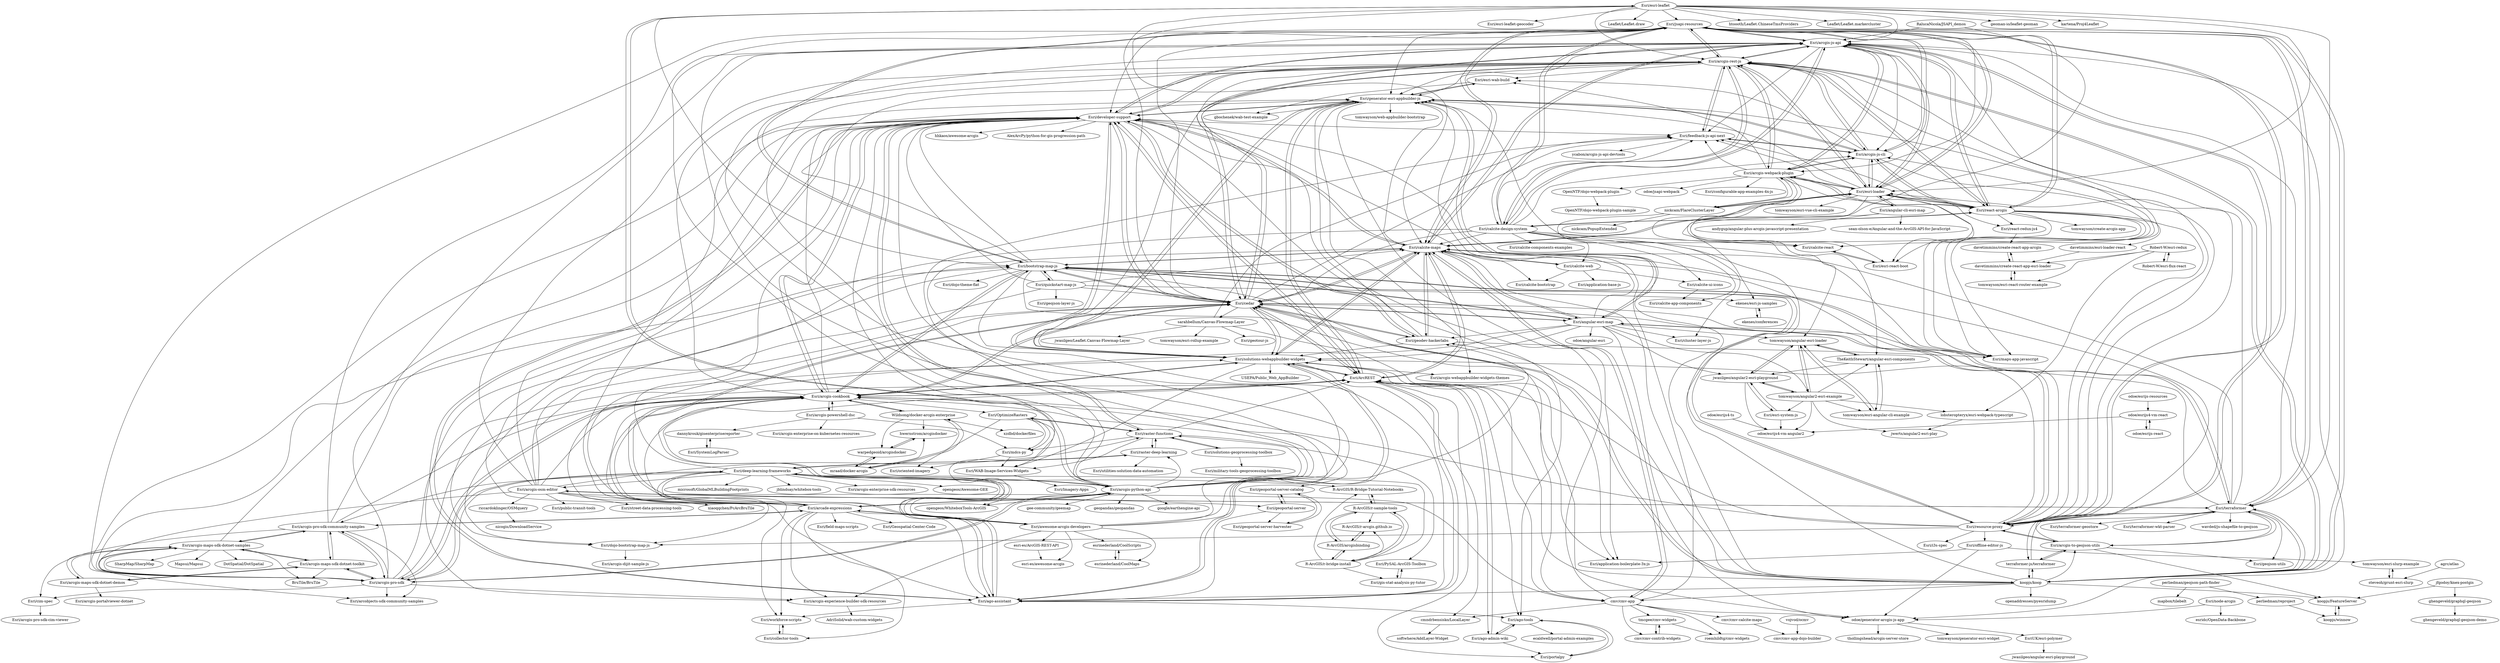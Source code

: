 digraph G {
"Esri/esri-leaflet" -> "Esri/jsapi-resources"
"Esri/esri-leaflet" -> "Esri/arcgis-js-api"
"Esri/esri-leaflet" -> "Esri/bootstrap-map-js"
"Esri/esri-leaflet" -> "Esri/arcgis-rest-js"
"Esri/esri-leaflet" -> "Esri/arcgis-python-api"
"Esri/esri-leaflet" -> "Esri/esri-leaflet-geocoder" ["e"=1]
"Esri/esri-leaflet" -> "Esri/terraformer"
"Esri/esri-leaflet" -> "Leaflet/Leaflet.draw" ["e"=1]
"Esri/esri-leaflet" -> "Esri/cedar"
"Esri/esri-leaflet" -> "htoooth/Leaflet.ChineseTmsProviders" ["e"=1]
"Esri/esri-leaflet" -> "Leaflet/Leaflet.markercluster" ["e"=1]
"Esri/esri-leaflet" -> "Esri/calcite-maps"
"Esri/esri-leaflet" -> "Esri/esri-loader"
"Esri/esri-leaflet" -> "geoman-io/leaflet-geoman" ["e"=1]
"Esri/esri-leaflet" -> "kartena/Proj4Leaflet" ["e"=1]
"Esri/offline-editor-js" -> "odoe/generator-arcgis-js-app"
"Esri/offline-editor-js" -> "Esri/application-boilerplate-3x-js"
"Esri/offline-editor-js" -> "tomwayson/esri-slurp-example"
"koopjs/koop" -> "Esri/cedar"
"koopjs/koop" -> "Esri/arcgis-rest-js"
"koopjs/koop" -> "koopjs/FeatureServer"
"koopjs/koop" -> "Esri/calcite-maps"
"koopjs/koop" -> "Esri/developer-support"
"koopjs/koop" -> "terraformer-js/terraformer"
"koopjs/koop" -> "Esri/terraformer"
"koopjs/koop" -> "Esri/jsapi-resources"
"koopjs/koop" -> "Esri/ArcREST"
"koopjs/koop" -> "cmv/cmv-app"
"koopjs/koop" -> "Esri/arcgis-to-geojson-utils"
"koopjs/koop" -> "Esri/ago-assistant"
"koopjs/koop" -> "Esri/geodev-hackerlabs"
"koopjs/koop" -> "openaddresses/pyesridump" ["e"=1]
"koopjs/koop" -> "Esri/generator-esri-appbuilder-js"
"Esri/arcgis-maps-sdk-dotnet-samples" -> "Esri/arcgis-maps-sdk-dotnet-toolkit"
"Esri/arcgis-maps-sdk-dotnet-samples" -> "Esri/arcgis-maps-sdk-dotnet-demos"
"Esri/arcgis-maps-sdk-dotnet-samples" -> "Esri/arcgis-pro-sdk-community-samples"
"Esri/arcgis-maps-sdk-dotnet-samples" -> "Esri/arcgis-pro-sdk"
"Esri/arcgis-maps-sdk-dotnet-samples" -> "Esri/arcobjects-sdk-community-samples"
"Esri/arcgis-maps-sdk-dotnet-samples" -> "SharpMap/SharpMap" ["e"=1]
"Esri/arcgis-maps-sdk-dotnet-samples" -> "BruTile/BruTile" ["e"=1]
"Esri/arcgis-maps-sdk-dotnet-samples" -> "Esri/developer-support"
"Esri/arcgis-maps-sdk-dotnet-samples" -> "Mapsui/Mapsui" ["e"=1]
"Esri/arcgis-maps-sdk-dotnet-samples" -> "DotSpatial/DotSpatial" ["e"=1]
"Esri/raster-deep-learning" -> "Esri/raster-functions"
"Esri/raster-deep-learning" -> "Esri/deep-learning-frameworks"
"Esri/raster-deep-learning" -> "Esri/utilities-solution-data-automation"
"Esri/ArcREST" -> "Esri/cedar"
"Esri/ArcREST" -> "Esri/ago-assistant"
"Esri/ArcREST" -> "Esri/developer-support"
"Esri/ArcREST" -> "Esri/ago-tools"
"Esri/ArcREST" -> "Esri/solutions-webappbuilder-widgets"
"Esri/ArcREST" -> "Esri/generator-esri-appbuilder-js"
"Esri/ArcREST" -> "Esri/ago-admin-wiki"
"Esri/ArcREST" -> "Esri/portalpy"
"Esri/ArcREST" -> "Esri/calcite-maps"
"Esri/ArcREST" -> "Esri/arcgis-cookbook"
"Esri/developer-support" -> "Esri/geodev-hackerlabs"
"Esri/developer-support" -> "Esri/arcgis-cookbook"
"Esri/developer-support" -> "Esri/ArcREST"
"Esri/developer-support" -> "Esri/solutions-webappbuilder-widgets"
"Esri/developer-support" -> "Esri/cedar"
"Esri/developer-support" -> "Esri/generator-esri-appbuilder-js"
"Esri/developer-support" -> "Esri/arcgis-rest-js"
"Esri/developer-support" -> "Esri/ago-assistant"
"Esri/developer-support" -> "Esri/calcite-maps"
"Esri/developer-support" -> "Esri/arcgis-js-api"
"Esri/developer-support" -> "hhkaos/awesome-arcgis"
"Esri/developer-support" -> "Esri/feedback-js-api-next"
"Esri/developer-support" -> "Esri/ago-tools"
"Esri/developer-support" -> "AlexArcPy/python-for-gis-progression-path" ["e"=1]
"Esri/developer-support" -> "Esri/raster-functions"
"Esri/jsapi-resources" -> "Esri/arcgis-js-api"
"Esri/jsapi-resources" -> "Esri/esri-loader"
"Esri/jsapi-resources" -> "Esri/arcgis-rest-js"
"Esri/jsapi-resources" -> "Esri/resource-proxy"
"Esri/jsapi-resources" -> "Esri/arcgis-js-cli"
"Esri/jsapi-resources" -> "Esri/calcite-maps"
"Esri/jsapi-resources" -> "Esri/react-arcgis"
"Esri/jsapi-resources" -> "Esri/developer-support"
"Esri/jsapi-resources" -> "Esri/cedar"
"Esri/jsapi-resources" -> "Esri/generator-esri-appbuilder-js"
"Esri/jsapi-resources" -> "Esri/arcgis-webpack-plugin"
"Esri/jsapi-resources" -> "Esri/calcite-design-system"
"Esri/jsapi-resources" -> "Esri/bootstrap-map-js"
"Esri/jsapi-resources" -> "koopjs/koop"
"Esri/jsapi-resources" -> "Esri/terraformer"
"Esri/resource-proxy" -> "Esri/jsapi-resources"
"Esri/resource-proxy" -> "Esri/generator-esri-appbuilder-js"
"Esri/resource-proxy" -> "Esri/bootstrap-map-js"
"Esri/resource-proxy" -> "Esri/solutions-webappbuilder-widgets"
"Esri/resource-proxy" -> "Esri/arcgis-js-cli"
"Esri/resource-proxy" -> "Esri/arcgis-js-api"
"Esri/resource-proxy" -> "Esri/angular-esri-map"
"Esri/resource-proxy" -> "Esri/arcgis-to-geojson-utils"
"Esri/resource-proxy" -> "Esri/calcite-maps"
"Esri/resource-proxy" -> "Esri/ArcREST"
"Esri/resource-proxy" -> "Esri/esri-loader"
"Esri/resource-proxy" -> "Esri/arcgis-cookbook"
"Esri/resource-proxy" -> "Esri/dojo-bootstrap-map-js"
"Esri/resource-proxy" -> "Esri/i3s-spec" ["e"=1]
"Esri/resource-proxy" -> "Esri/offline-editor-js"
"Esri/ago-admin-wiki" -> "Esri/ago-tools"
"Esri/ago-admin-wiki" -> "Esri/ArcREST"
"Esri/ago-admin-wiki" -> "Esri/portalpy"
"Esri/portalpy" -> "Esri/ago-tools"
"Esri/arcade-expressions" -> "Esri/arcgis-cookbook"
"Esri/arcade-expressions" -> "Esri/field-maps-scripts"
"Esri/arcade-expressions" -> "Esri/collector-tools"
"Esri/arcade-expressions" -> "Esri/arcgis-python-api"
"Esri/arcade-expressions" -> "Esri/cedar"
"Esri/arcade-expressions" -> "Esri/awesome-arcgis-developers"
"Esri/arcade-expressions" -> "Esri/arcgis-experience-builder-sdk-resources"
"Esri/arcade-expressions" -> "Esri/deep-learning-frameworks"
"Esri/arcade-expressions" -> "Esri/developer-support"
"Esri/arcade-expressions" -> "Esri/ago-assistant"
"Esri/arcade-expressions" -> "Esri/workforce-scripts"
"Esri/arcade-expressions" -> "Esri/arcgis-pro-sdk-community-samples"
"Esri/arcade-expressions" -> "Esri/generator-esri-appbuilder-js"
"Esri/arcade-expressions" -> "Esri/ArcREST"
"Esri/arcade-expressions" -> "Esri/Geospatial-Center-Code"
"Esri/solutions-geoprocessing-toolbox" -> "Esri/raster-functions"
"Esri/solutions-geoprocessing-toolbox" -> "Esri/military-tools-geoprocessing-toolbox" ["e"=1]
"Esri/arcgis-maps-sdk-dotnet-toolkit" -> "Esri/arcgis-maps-sdk-dotnet-samples"
"Esri/arcgis-maps-sdk-dotnet-toolkit" -> "Esri/arcgis-maps-sdk-dotnet-demos"
"Esri/arcgis-maps-sdk-dotnet-toolkit" -> "BruTile/BruTile" ["e"=1]
"Esri/arcgis-maps-sdk-dotnet-toolkit" -> "Esri/arcgis-pro-sdk-community-samples"
"Esri/arcgis-maps-sdk-dotnet-toolkit" -> "Esri/arcgis-pro-sdk"
"Esri/bootstrap-map-js" -> "Esri/calcite-maps"
"Esri/bootstrap-map-js" -> "Esri/quickstart-map-js"
"Esri/bootstrap-map-js" -> "Esri/dojo-bootstrap-map-js"
"Esri/bootstrap-map-js" -> "Esri/cedar"
"Esri/bootstrap-map-js" -> "Esri/terraformer"
"Esri/bootstrap-map-js" -> "Esri/resource-proxy"
"Esri/bootstrap-map-js" -> "Esri/arcgis-cookbook"
"Esri/bootstrap-map-js" -> "Esri/angular-esri-map"
"Esri/bootstrap-map-js" -> "Esri/jsapi-resources"
"Esri/bootstrap-map-js" -> "Esri/developer-support"
"Esri/bootstrap-map-js" -> "Esri/solutions-webappbuilder-widgets"
"Esri/bootstrap-map-js" -> "Esri/dojo-theme-flat" ["e"=1]
"Esri/bootstrap-map-js" -> "Esri/arcgis-rest-js"
"Esri/bootstrap-map-js" -> "cmv/cmv-app"
"Esri/bootstrap-map-js" -> "Esri/application-boilerplate-3x-js"
"Esri/arcgis-webpack-plugin" -> "Esri/esri-loader"
"Esri/arcgis-webpack-plugin" -> "odoe/jsapi-webpack"
"Esri/arcgis-webpack-plugin" -> "Esri/react-arcgis"
"Esri/arcgis-webpack-plugin" -> "Esri/arcgis-js-cli"
"Esri/arcgis-webpack-plugin" -> "Esri/feedback-js-api-next"
"Esri/arcgis-webpack-plugin" -> "OpenNTF/dojo-webpack-plugin"
"Esri/arcgis-webpack-plugin" -> "Esri/maps-app-javascript"
"Esri/arcgis-webpack-plugin" -> "nickcam/FlareClusterLayer"
"Esri/arcgis-webpack-plugin" -> "Esri/esri-wab-build"
"Esri/arcgis-webpack-plugin" -> "Esri/arcgis-rest-js"
"Esri/arcgis-webpack-plugin" -> "Esri/configurable-app-examples-4x-js"
"Esri/arcgis-webpack-plugin" -> "Esri/arcgis-js-api"
"Esri/arcgis-webpack-plugin" -> "Esri/esri-react-boot"
"Esri/arcgis-webpack-plugin" -> "Esri/calcite-react"
"Esri/arcgis-js-cli" -> "Esri/generator-esri-appbuilder-js"
"Esri/arcgis-js-cli" -> "Esri/feedback-js-api-next"
"Esri/arcgis-js-cli" -> "Esri/maps-app-javascript"
"Esri/arcgis-js-cli" -> "Esri/arcgis-rest-js"
"Esri/arcgis-js-cli" -> "Esri/esri-wab-build"
"Esri/arcgis-js-cli" -> "Esri/esri-loader"
"Esri/arcgis-js-cli" -> "Esri/arcgis-webpack-plugin"
"Esri/arcgis-js-cli" -> "Esri/react-arcgis"
"Esri/arcgis-js-cli" -> "Esri/jsapi-resources"
"Esri/calcite-design-system" -> "Esri/calcite-ui-icons"
"Esri/calcite-design-system" -> "Esri/feedback-js-api-next"
"Esri/calcite-design-system" -> "Esri/arcgis-rest-js"
"Esri/calcite-design-system" -> "Esri/calcite-components-examples"
"Esri/calcite-design-system" -> "Esri/calcite-app-components"
"Esri/calcite-design-system" -> "Esri/arcgis-js-cli"
"Esri/calcite-design-system" -> "Esri/arcgis-js-api"
"Esri/calcite-design-system" -> "Esri/calcite-react"
"Esri/calcite-design-system" -> "Esri/jsapi-resources"
"Esri/calcite-design-system" -> "Esri/calcite-web"
"Esri/calcite-design-system" -> "Esri/calcite-maps"
"Esri/calcite-design-system" -> "Esri/react-arcgis"
"Esri/calcite-design-system" -> "Esri/arcgis-experience-builder-sdk-resources"
"Esri/calcite-design-system" -> "Esri/maps-app-javascript"
"Esri/calcite-design-system" -> "Esri/cedar"
"terraformer-js/terraformer" -> "Esri/arcgis-to-geojson-utils"
"terraformer-js/terraformer" -> "Esri/terraformer"
"terraformer-js/terraformer" -> "koopjs/koop"
"R-ArcGIS/R-Bridge-Tutorial-Notebooks" -> "R-ArcGIS/r-sample-tools"
"Esri/cim-spec" -> "Esri/arcgis-pro-sdk-cim-viewer"
"Esri/angular-cli-esri-map" -> "sean-olson-e/Angular-and-the-ArcGIS-API-for-JavaScript"
"Esri/angular-cli-esri-map" -> "TheKeithStewart/angular-esri-components"
"Esri/angular-cli-esri-map" -> "andygup/angular-plus-arcgis-javascript-presentation"
"Esri/angular-cli-esri-map" -> "Esri/esri-loader"
"Esri/arcgis-powershell-dsc" -> "Esri/arcgis-cookbook"
"Esri/arcgis-powershell-dsc" -> "dannykrouk/gisenterprisereporter"
"Esri/arcgis-powershell-dsc" -> "Esri/mdcs-py"
"Esri/arcgis-powershell-dsc" -> "Esri/arcgis-enterprise-on-kubernetes-resources"
"Esri/PySAL-ArcGIS-Toolbox" -> "Esri/gis-stat-analysis-py-tutor"
"perliedman/reproject" -> "koopjs/winnow"
"RalucaNicola/JSAPI_demos" -> "ekenes/esri-js-samples"
"RalucaNicola/JSAPI_demos" -> "Esri/arcgis-js-api"
"riccardoklinger/OSMquery" -> "nicogis/DownloadService"
"Esri/calcite-ui-icons" -> "Esri/calcite-app-components"
"Esri/esri-react-boot" -> "Esri/calcite-react"
"Esri/calcite-react" -> "Esri/esri-react-boot"
"Esri/react-redux-js4" -> "davetimmins/create-react-app-arcgis"
"steveoh/grunt-esri-slurp" -> "tomwayson/esri-slurp-example"
"esrinederland/CoolMaps" -> "esrinederland/CoolScripts"
"Esri/raster-functions" -> "Esri/raster-deep-learning"
"Esri/raster-functions" -> "Esri/mdcs-py"
"Esri/raster-functions" -> "Esri/solutions-geoprocessing-toolbox"
"Esri/raster-functions" -> "Esri/OptimizeRasters"
"Esri/raster-functions" -> "Esri/PySAL-ArcGIS-Toolbox"
"Esri/raster-functions" -> "Esri/developer-support"
"Esri/raster-functions" -> "Esri/WAB-Image-Services-Widgets"
"Esri/raster-functions" -> "Esri/ArcREST"
"Esri/deep-learning-frameworks" -> "Esri/raster-deep-learning"
"Esri/deep-learning-frameworks" -> "Esri/arcgis-pro-sdk"
"Esri/deep-learning-frameworks" -> "Esri/arcgis-python-api"
"Esri/deep-learning-frameworks" -> "opengeos/WhiteboxTools-ArcGIS" ["e"=1]
"Esri/deep-learning-frameworks" -> "Esri/arcade-expressions"
"Esri/deep-learning-frameworks" -> "Esri/arcgis-pro-sdk-community-samples"
"Esri/deep-learning-frameworks" -> "microsoft/GlobalMLBuildingFootprints" ["e"=1]
"Esri/deep-learning-frameworks" -> "R-ArcGIS/r-bridge-install"
"Esri/deep-learning-frameworks" -> "Esri/awesome-arcgis-developers"
"Esri/deep-learning-frameworks" -> "jblindsay/whitebox-tools" ["e"=1]
"Esri/deep-learning-frameworks" -> "Esri/developer-support"
"Esri/deep-learning-frameworks" -> "Esri/arcgis-enterprise-sdk-resources"
"Esri/deep-learning-frameworks" -> "R-ArcGIS/R-Bridge-Tutorial-Notebooks"
"Esri/deep-learning-frameworks" -> "Esri/arcgis-osm-editor"
"Esri/deep-learning-frameworks" -> "opengeos/Awesome-GEE" ["e"=1]
"Esri/generator-esri-appbuilder-js" -> "Esri/esri-wab-build"
"Esri/generator-esri-appbuilder-js" -> "Esri/solutions-webappbuilder-widgets"
"Esri/generator-esri-appbuilder-js" -> "Esri/arcgis-js-cli"
"Esri/generator-esri-appbuilder-js" -> "Esri/arcgis-webappbuilder-widgets-themes"
"Esri/generator-esri-appbuilder-js" -> "Esri/application-boilerplate-3x-js"
"Esri/generator-esri-appbuilder-js" -> "gbochenek/wab-test-example"
"Esri/generator-esri-appbuilder-js" -> "Esri/ArcREST"
"Esri/generator-esri-appbuilder-js" -> "Esri/developer-support"
"Esri/generator-esri-appbuilder-js" -> "Esri/angular-esri-map"
"Esri/generator-esri-appbuilder-js" -> "tomwayson/web-appbuilder-bootstrap"
"Esri/arcgis-experience-builder-sdk-resources" -> "AdriSolid/wab-custom-widgets"
"Esri/solutions-webappbuilder-widgets" -> "Esri/generator-esri-appbuilder-js"
"Esri/solutions-webappbuilder-widgets" -> "Esri/arcgis-webappbuilder-widgets-themes"
"Esri/solutions-webappbuilder-widgets" -> "Esri/ago-assistant"
"Esri/solutions-webappbuilder-widgets" -> "Esri/ArcREST"
"Esri/solutions-webappbuilder-widgets" -> "Esri/developer-support"
"Esri/solutions-webappbuilder-widgets" -> "Esri/WAB-Image-Services-Widgets"
"Esri/solutions-webappbuilder-widgets" -> "Esri/calcite-maps"
"Esri/solutions-webappbuilder-widgets" -> "Esri/cedar"
"Esri/solutions-webappbuilder-widgets" -> "USEPA/Public_Web_AppBuilder"
"Esri/solutions-webappbuilder-widgets" -> "cmndrbensisko/LocalLayer"
"Esri/solutions-webappbuilder-widgets" -> "Esri/application-boilerplate-3x-js"
"Esri/solutions-webappbuilder-widgets" -> "Esri/arcgis-cookbook"
"cmndrbensisko/LocalLayer" -> "softwhere/AddLayer-Widget"
"Esri/angular-esri-map" -> "Esri/generator-esri-appbuilder-js"
"Esri/angular-esri-map" -> "Esri/dojo-bootstrap-map-js"
"Esri/angular-esri-map" -> "Esri/cluster-layer-js"
"Esri/angular-esri-map" -> "Esri/cedar"
"Esri/angular-esri-map" -> "Esri/solutions-webappbuilder-widgets"
"Esri/angular-esri-map" -> "Esri/calcite-maps"
"Esri/angular-esri-map" -> "odoe/angular-esri"
"Esri/angular-esri-map" -> "Esri/resource-proxy"
"Esri/angular-esri-map" -> "jwasilgeo/angular2-esri-playground"
"Esri/angular-esri-map" -> "Esri/bootstrap-map-js"
"Esri/angular-esri-map" -> "Esri/geodev-hackerlabs"
"Esri/angular-esri-map" -> "odoe/generator-arcgis-js-app"
"Esri/angular-esri-map" -> "Esri/developer-support"
"Esri/angular-esri-map" -> "tomwayson/angular2-esri-example"
"Esri/angular-esri-map" -> "tomwayson/angular-esri-loader"
"jfgodoy/knex-postgis" -> "koopjs/FeatureServer"
"jfgodoy/knex-postgis" -> "ghengeveld/graphql-geojson"
"Esri/calcite-web" -> "Esri/calcite-bootstrap"
"Esri/calcite-web" -> "Esri/calcite-maps"
"Esri/calcite-web" -> "Esri/application-base-js"
"Esri/calcite-web" -> "Esri/calcite-ui-icons"
"Esri/cedar" -> "Esri/calcite-maps"
"Esri/cedar" -> "Esri/ArcREST"
"Esri/cedar" -> "Esri/maps-app-javascript"
"Esri/cedar" -> "Esri/solutions-webappbuilder-widgets"
"Esri/cedar" -> "Esri/ago-assistant"
"Esri/cedar" -> "Esri/arcgis-rest-js"
"Esri/cedar" -> "Esri/geodev-hackerlabs"
"Esri/cedar" -> "Esri/developer-support"
"Esri/cedar" -> "Esri/arcgis-js-api"
"Esri/cedar" -> "Esri/feedback-js-api-next"
"Esri/cedar" -> "Esri/arcgis-cookbook"
"Esri/cedar" -> "koopjs/koop"
"Esri/cedar" -> "Esri/angular-esri-map"
"Esri/cedar" -> "sarahbellum/Canvas-Flowmap-Layer"
"Esri/cedar" -> "Esri/bootstrap-map-js"
"cmv/cmv-contrib-widgets" -> "tmcgee/cmv-widgets"
"Esri/feedback-js-api-next" -> "ycabon/arcgis-js-api-devtools"
"Esri/feedback-js-api-next" -> "Esri/arcgis-js-cli"
"Esri/feedback-js-api-next" -> "Esri/arcgis-rest-js"
"Esri/arcgis-maps-sdk-dotnet-demos" -> "Esri/arcgis-maps-sdk-dotnet-toolkit"
"Esri/arcgis-maps-sdk-dotnet-demos" -> "Esri/arcgis-maps-sdk-dotnet-samples"
"Esri/arcgis-maps-sdk-dotnet-demos" -> "Esri/arcgis-portalviewer-dotnet"
"tomwayson/esri-slurp-example" -> "steveoh/grunt-esri-slurp"
"Esri/arcgis-pro-sdk" -> "Esri/arcgis-pro-sdk-community-samples"
"Esri/arcgis-pro-sdk" -> "Esri/developer-support"
"Esri/arcgis-pro-sdk" -> "Esri/arcgis-maps-sdk-dotnet-samples"
"Esri/arcgis-pro-sdk" -> "Esri/arcgis-cookbook"
"Esri/arcgis-pro-sdk" -> "Esri/arcobjects-sdk-community-samples"
"Esri/arcgis-pro-sdk" -> "Esri/cim-spec"
"Esri/arcgis-pro-sdk" -> "Esri/deep-learning-frameworks"
"Esri/arcgis-pro-sdk" -> "Esri/arcgis-maps-sdk-dotnet-toolkit"
"Esri/arcgis-pro-sdk" -> "Esri/arcgis-js-api"
"Esri/arcgis-pro-sdk" -> "Esri/solutions-webappbuilder-widgets"
"Esri/arcgis-pro-sdk" -> "Esri/arcgis-python-api"
"Esri/arcgis-pro-sdk" -> "Esri/arcgis-experience-builder-sdk-resources"
"Esri/arcgis-pro-sdk" -> "Esri/jsapi-resources"
"Esri/arcgis-pro-sdk" -> "Esri/bootstrap-map-js"
"Esri/arcgis-pro-sdk" -> "Esri/ArcREST"
"Esri/OptimizeRasters" -> "Esri/mdcs-py"
"Esri/OptimizeRasters" -> "Esri/WAB-Image-Services-Widgets"
"Esri/OptimizeRasters" -> "Esri/raster-functions"
"Esri/OptimizeRasters" -> "Esri/oriented-imagery"
"Esri/arcgis-pro-sdk-community-samples" -> "Esri/arcgis-pro-sdk"
"Esri/arcgis-pro-sdk-community-samples" -> "Esri/arcgis-maps-sdk-dotnet-samples"
"Esri/arcgis-pro-sdk-community-samples" -> "Esri/developer-support"
"Esri/arcgis-pro-sdk-community-samples" -> "Esri/cim-spec"
"Esri/arcgis-pro-sdk-community-samples" -> "Esri/arcobjects-sdk-community-samples"
"Esri/arcgis-pro-sdk-community-samples" -> "Esri/arcgis-maps-sdk-dotnet-toolkit"
"Esri/arcgis-pro-sdk-community-samples" -> "Esri/arcgis-cookbook"
"Esri/arcgis-pro-sdk-community-samples" -> "Esri/arcgis-js-api"
"Esri/arcgis-pro-sdk-community-samples" -> "Esri/arcade-expressions"
"esrinederland/CoolScripts" -> "esrinederland/CoolMaps"
"R-ArcGIS/r-sample-tools" -> "R-ArcGIS/r-bridge-install"
"R-ArcGIS/r-sample-tools" -> "R-ArcGIS/arcgisbinding"
"R-ArcGIS/r-sample-tools" -> "R-ArcGIS/r-arcgis.github.io"
"R-ArcGIS/r-sample-tools" -> "R-ArcGIS/R-Bridge-Tutorial-Notebooks"
"R-ArcGIS/arcgisbinding" -> "R-ArcGIS/r-bridge-install"
"R-ArcGIS/arcgisbinding" -> "R-ArcGIS/r-sample-tools"
"R-ArcGIS/arcgisbinding" -> "R-ArcGIS/r-arcgis.github.io"
"R-ArcGIS/r-bridge-install" -> "R-ArcGIS/r-sample-tools"
"R-ArcGIS/r-bridge-install" -> "R-ArcGIS/arcgisbinding"
"R-ArcGIS/r-bridge-install" -> "R-ArcGIS/r-arcgis.github.io"
"R-ArcGIS/r-bridge-install" -> "R-ArcGIS/R-Bridge-Tutorial-Notebooks"
"R-ArcGIS/r-bridge-install" -> "Esri/gis-stat-analysis-py-tutor"
"tmcgee/cmv-widgets" -> "cmv/cmv-contrib-widgets"
"tmcgee/cmv-widgets" -> "roemhildtg/cmv-widgets"
"Robert-W/esri-flux-react" -> "Robert-W/esri-redux"
"Esri/awesome-arcgis-developers" -> "esri-es/awesome-arcgis"
"Esri/awesome-arcgis-developers" -> "Esri/geodev-hackerlabs"
"Esri/awesome-arcgis-developers" -> "Esri/developer-support"
"Esri/awesome-arcgis-developers" -> "Esri/arcade-expressions"
"Esri/awesome-arcgis-developers" -> "esri-es/ArcGIS-REST-API"
"Esri/awesome-arcgis-developers" -> "esrinederland/CoolScripts"
"Esri/awesome-arcgis-developers" -> "Esri/arcgis-js-api"
"Esri/awesome-arcgis-developers" -> "Esri/feedback-js-api-next"
"Esri/awesome-arcgis-developers" -> "Esri/arcgis-experience-builder-sdk-resources"
"Esri/awesome-arcgis-developers" -> "esrinederland/CoolMaps"
"Esri/arcgis-cookbook" -> "Esri/developer-support"
"Esri/arcgis-cookbook" -> "Esri/arcgis-powershell-dsc"
"Esri/arcgis-cookbook" -> "Esri/ago-assistant"
"Esri/arcgis-cookbook" -> "Esri/cedar"
"Esri/arcgis-cookbook" -> "Wildsong/docker-arcgis-enterprise"
"Esri/arcgis-cookbook" -> "Esri/solutions-webappbuilder-widgets"
"Esri/arcgis-cookbook" -> "Esri/workforce-scripts"
"Esri/arcgis-cookbook" -> "Esri/ArcREST"
"Esri/arcgis-cookbook" -> "Esri/arcgis-rest-js"
"Esri/arcgis-cookbook" -> "Esri/arcade-expressions"
"Esri/arcgis-cookbook" -> "Esri/OptimizeRasters"
"Esri/arcgis-cookbook" -> "Esri/bootstrap-map-js"
"Esri/arcgis-cookbook" -> "Esri/geoportal-server-catalog"
"Esri/arcgis-cookbook" -> "Esri/generator-esri-appbuilder-js"
"Esri/arcgis-cookbook" -> "Esri/arcgis-pro-sdk"
"nickcam/FlareClusterLayer" -> "Esri/cluster-layer-js"
"nickcam/FlareClusterLayer" -> "Esri/arcgis-webpack-plugin"
"nickcam/FlareClusterLayer" -> "Esri/esri-loader"
"nickcam/FlareClusterLayer" -> "nickcam/PopupExtended"
"Esri/geodev-hackerlabs" -> "Esri/developer-support"
"Esri/geodev-hackerlabs" -> "Esri/cedar"
"Esri/geodev-hackerlabs" -> "Esri/generator-esri-appbuilder-js"
"Esri/geodev-hackerlabs" -> "Esri/calcite-maps"
"Esri/geodev-hackerlabs" -> "Esri/solutions-webappbuilder-widgets"
"Esri/geodev-hackerlabs" -> "Esri/maps-app-javascript"
"esri-es/ArcGIS-REST-API" -> "esri-es/awesome-arcgis"
"R-ArcGIS/r-arcgis.github.io" -> "R-ArcGIS/arcgisbinding"
"odoe/generator-arcgis-js-app" -> "EsriUK/esri-polymer"
"odoe/generator-arcgis-js-app" -> "thollingshead/arcgis-server-store"
"odoe/generator-arcgis-js-app" -> "tomwayson/generator-esri-widget"
"EsriUK/esri-polymer" -> "jwasilgeo/angular-esri-playground"
"Esri/WAB-Image-Services-Widgets" -> "Esri/Imagery-Apps"
"odoe/esrijs-react" -> "odoe/esrijs4-vm-react"
"Esri/arcgis-js-api" -> "Esri/jsapi-resources"
"Esri/arcgis-js-api" -> "Esri/arcgis-rest-js"
"Esri/arcgis-js-api" -> "Esri/cedar"
"Esri/arcgis-js-api" -> "Esri/esri-loader"
"Esri/arcgis-js-api" -> "Esri/feedback-js-api-next"
"Esri/arcgis-js-api" -> "Esri/arcgis-webpack-plugin"
"Esri/arcgis-js-api" -> "Esri/developer-support"
"Esri/arcgis-js-api" -> "Esri/calcite-maps"
"Esri/arcgis-js-api" -> "Esri/calcite-design-system"
"Esri/arcgis-js-api" -> "Esri/maps-app-javascript"
"Esri/arcgis-js-api" -> "Esri/arcgis-js-cli"
"Esri/arcgis-js-api" -> "Esri/generator-esri-appbuilder-js"
"Esri/arcgis-js-api" -> "Esri/resource-proxy"
"Esri/arcgis-js-api" -> "Esri/react-arcgis"
"Esri/arcgis-js-api" -> "odoe/generator-arcgis-js-app"
"Esri/calcite-maps" -> "Esri/cedar"
"Esri/calcite-maps" -> "Esri/bootstrap-map-js"
"Esri/calcite-maps" -> "Esri/calcite-web"
"Esri/calcite-maps" -> "Esri/calcite-bootstrap"
"Esri/calcite-maps" -> "Esri/solutions-webappbuilder-widgets"
"Esri/calcite-maps" -> "cmv/cmv-app"
"Esri/calcite-maps" -> "Esri/developer-support"
"Esri/calcite-maps" -> "Esri/generator-esri-appbuilder-js"
"Esri/calcite-maps" -> "Esri/geodev-hackerlabs"
"Esri/calcite-maps" -> "Esri/esri-loader"
"Esri/calcite-maps" -> "Esri/ArcREST"
"Esri/calcite-maps" -> "Esri/angular-esri-map"
"Esri/calcite-maps" -> "Esri/arcgis-js-api"
"Esri/calcite-maps" -> "Esri/jsapi-resources"
"Esri/calcite-maps" -> "Esri/ago-assistant"
"odoe/esrijs4-vm-react" -> "odoe/esrijs-react"
"odoe/esrijs4-vm-react" -> "odoe/esrijs4-vm-angular2"
"vojvod/ocmv" -> "cmv/cmv-app-dojo-builder"
"Esri/arcgis-to-geojson-utils" -> "terraformer-js/terraformer"
"Esri/arcgis-to-geojson-utils" -> "Esri/geojson-utils"
"Esri/arcgis-to-geojson-utils" -> "Esri/terraformer"
"Esri/arcgis-to-geojson-utils" -> "koopjs/FeatureServer"
"Esri/arcgis-to-geojson-utils" -> "Esri/calcite-maps"
"Esri/arcgis-to-geojson-utils" -> "Esri/resource-proxy"
"dannykrouk/gisenterprisereporter" -> "Esri/SystemLogParser"
"ekenes/esri-js-samples" -> "ekenes/conferences"
"Esri/node-arcgis" -> "odoe/generator-arcgis-js-app"
"Esri/node-arcgis" -> "esridc/OpenData-Backbone"
"hwernstrom/arcgisdocker" -> "warpedgeoid/arcgisdocker"
"warpedgeoid/arcgisdocker" -> "hwernstrom/arcgisdocker"
"warpedgeoid/arcgisdocker" -> "mraad/docker-arcgis"
"odoe/esrijs-resources" -> "odoe/esrijs4-vm-react"
"perliedman/geojson-path-finder" -> "perliedman/reproject"
"perliedman/geojson-path-finder" -> "mapbox/tilebelt" ["e"=1]
"Esri/arcgis-python-api" -> "Esri/arcade-expressions"
"Esri/arcgis-python-api" -> "Esri/deep-learning-frameworks"
"Esri/arcgis-python-api" -> "Esri/arcgis-cookbook"
"Esri/arcgis-python-api" -> "Esri/arcgis-pro-sdk"
"Esri/arcgis-python-api" -> "Esri/jsapi-resources"
"Esri/arcgis-python-api" -> "Esri/raster-deep-learning"
"Esri/arcgis-python-api" -> "Esri/esri-leaflet"
"Esri/arcgis-python-api" -> "Esri/arcgis-rest-js"
"Esri/arcgis-python-api" -> "Esri/arcgis-js-api"
"Esri/arcgis-python-api" -> "Esri/developer-support"
"Esri/arcgis-python-api" -> "gee-community/geemap" ["e"=1]
"Esri/arcgis-python-api" -> "Esri/raster-functions"
"Esri/arcgis-python-api" -> "geopandas/geopandas" ["e"=1]
"Esri/arcgis-python-api" -> "opengeos/WhiteboxTools-ArcGIS" ["e"=1]
"Esri/arcgis-python-api" -> "google/earthengine-api" ["e"=1]
"Esri/geoportal-server" -> "Esri/geoportal-server-catalog"
"Esri/geoportal-server" -> "Esri/geoportal-server-harvester"
"Esri/geoportal-server" -> "Esri/ago-assistant"
"Robert-W/esri-redux" -> "davetimmins/create-react-app-esri-loader"
"Robert-W/esri-redux" -> "Robert-W/esri-flux-react"
"Robert-W/esri-redux" -> "lobsteropteryx/esri-webpack-typescript"
"Robert-W/esri-redux" -> "tomwayson/esri-react-router-example"
"tomwayson/angular2-esri-example" -> "jwasilgeo/angular2-esri-playground"
"tomwayson/angular2-esri-example" -> "tomwayson/angular-esri-loader"
"tomwayson/angular2-esri-example" -> "jwerts/angular2-esri-play"
"tomwayson/angular2-esri-example" -> "TheKeithStewart/angular-esri-components"
"tomwayson/angular2-esri-example" -> "tomwayson/esri-angular-cli-example"
"tomwayson/angular2-esri-example" -> "Esri/esri-system-js"
"tomwayson/angular2-esri-example" -> "odoe/esrijs4-vm-angular2"
"tomwayson/angular2-esri-example" -> "lobsteropteryx/esri-webpack-typescript"
"koopjs/winnow" -> "koopjs/FeatureServer"
"mraad/docker-arcgis" -> "warpedgeoid/arcgisdocker"
"mraad/docker-arcgis" -> "Wildsong/docker-arcgis-enterprise"
"mraad/docker-arcgis" -> "hwernstrom/arcgisdocker"
"koopjs/FeatureServer" -> "koopjs/winnow"
"Esri/SystemLogParser" -> "dannykrouk/gisenterprisereporter"
"ekenes/conferences" -> "ekenes/esri-js-samples"
"Esri/geoportal-server-catalog" -> "Esri/geoportal-server-harvester"
"Esri/geoportal-server-catalog" -> "Esri/geoportal-server"
"jwasilgeo/angular2-esri-playground" -> "tomwayson/angular2-esri-example"
"jwasilgeo/angular2-esri-playground" -> "odoe/esrijs4-vm-angular2"
"jwasilgeo/angular2-esri-playground" -> "Esri/esri-system-js"
"jwasilgeo/angular2-esri-playground" -> "tomwayson/angular-esri-loader"
"Esri/geoportal-server-harvester" -> "Esri/geoportal-server-catalog"
"Esri/esri-system-js" -> "odoe/esrijs4-vm-angular2"
"Esri/esri-system-js" -> "jwasilgeo/angular2-esri-playground"
"odoe/esrijs4-ts" -> "odoe/esrijs4-vm-angular2"
"Esri/terraformer" -> "terraformer-js/terraformer"
"Esri/terraformer" -> "Esri/arcgis-to-geojson-utils"
"Esri/terraformer" -> "Esri/geojson-utils"
"Esri/terraformer" -> "Esri/bootstrap-map-js"
"Esri/terraformer" -> "Esri/terraformer-geostore"
"Esri/terraformer" -> "Esri/cedar"
"Esri/terraformer" -> "Esri/arcgis-js-api"
"Esri/terraformer" -> "koopjs/koop"
"Esri/terraformer" -> "Esri/jsapi-resources"
"Esri/terraformer" -> "Esri/calcite-maps"
"Esri/terraformer" -> "Esri/arcgis-osm-editor"
"Esri/terraformer" -> "Esri/terraformer-wkt-parser" ["e"=1]
"Esri/terraformer" -> "Esri/arcgis-rest-js"
"Esri/terraformer" -> "wavded/js-shapefile-to-geojson" ["e"=1]
"Esri/terraformer" -> "Esri/resource-proxy"
"lobsteropteryx/esri-webpack-typescript" -> "jwerts/angular2-esri-play"
"Esri/workforce-scripts" -> "Esri/collector-tools"
"ghengeveld/graphql-geojson" -> "ghengeveld/graphql-geojson-demo"
"Esri/collector-tools" -> "Esri/workforce-scripts"
"Esri/esri-loader" -> "Esri/jsapi-resources"
"Esri/esri-loader" -> "Esri/react-arcgis"
"Esri/esri-loader" -> "Esri/arcgis-webpack-plugin"
"Esri/esri-loader" -> "Esri/arcgis-rest-js"
"Esri/esri-loader" -> "Esri/arcgis-js-cli"
"Esri/esri-loader" -> "Esri/arcgis-js-api"
"Esri/esri-loader" -> "Esri/angular-cli-esri-map"
"Esri/esri-loader" -> "Esri/calcite-maps"
"Esri/esri-loader" -> "nickcam/FlareClusterLayer"
"Esri/esri-loader" -> "Esri/react-redux-js4"
"Esri/esri-loader" -> "Esri/generator-esri-appbuilder-js"
"Esri/esri-loader" -> "Esri/esri-react-boot"
"Esri/esri-loader" -> "Esri/feedback-js-api-next"
"Esri/esri-loader" -> "tomwayson/esri-vue-cli-example"
"Esri/esri-loader" -> "tomwayson/angular-esri-loader"
"Esri/quickstart-map-js" -> "Esri/bootstrap-map-js"
"Esri/quickstart-map-js" -> "Esri/dojo-bootstrap-map-js"
"Esri/quickstart-map-js" -> "Esri/calcite-maps"
"Esri/quickstart-map-js" -> "Esri/cedar"
"Esri/quickstart-map-js" -> "Esri/geojson-layer-js"
"Esri/quickstart-map-js" -> "Esri/developer-support"
"Esri/quickstart-map-js" -> "ekenes/esri-js-samples"
"Esri/ago-assistant" -> "Esri/ArcREST"
"Esri/ago-assistant" -> "Esri/ago-tools"
"Esri/ago-assistant" -> "Esri/solutions-webappbuilder-widgets"
"Esri/ago-assistant" -> "Esri/cedar"
"Esri/ago-assistant" -> "Esri/workforce-scripts"
"Esri/ago-assistant" -> "Esri/arcgis-cookbook"
"Esri/ago-assistant" -> "Esri/developer-support"
"tomwayson/esri-react-router-example" -> "davetimmins/create-react-app-esri-loader"
"davetimmins/create-react-app-esri-loader" -> "davetimmins/create-react-app-arcgis"
"davetimmins/create-react-app-esri-loader" -> "tomwayson/esri-react-router-example"
"sarahbellum/Canvas-Flowmap-Layer" -> "jwasilgeo/Leaflet.Canvas-Flowmap-Layer" ["e"=1]
"sarahbellum/Canvas-Flowmap-Layer" -> "tomwayson/esri-rollup-example"
"sarahbellum/Canvas-Flowmap-Layer" -> "Esri/geotour-js"
"sarahbellum/Canvas-Flowmap-Layer" -> "odoe/generator-arcgis-js-app"
"sarahbellum/Canvas-Flowmap-Layer" -> "Esri/feedback-js-api-next"
"TheKeithStewart/angular-esri-components" -> "tomwayson/esri-angular-cli-example"
"TheKeithStewart/angular-esri-components" -> "tomwayson/angular-esri-loader"
"TheKeithStewart/angular-esri-components" -> "jwasilgeo/angular2-esri-playground"
"tomwayson/esri-angular-cli-example" -> "TheKeithStewart/angular-esri-components"
"tomwayson/esri-angular-cli-example" -> "tomwayson/angular-esri-loader"
"tomwayson/angular-esri-loader" -> "tomwayson/esri-angular-cli-example"
"tomwayson/angular-esri-loader" -> "TheKeithStewart/angular-esri-components"
"tomwayson/angular-esri-loader" -> "tomwayson/angular2-esri-example"
"tomwayson/angular-esri-loader" -> "jwasilgeo/angular2-esri-playground"
"davetimmins/create-react-app-arcgis" -> "davetimmins/create-react-app-esri-loader"
"agrc/atlas" -> "steveoh/grunt-esri-slurp"
"cmv/cmv-app" -> "cmv/cmv-contrib-widgets"
"cmv/cmv-app" -> "tmcgee/cmv-widgets"
"cmv/cmv-app" -> "Esri/calcite-maps"
"cmv/cmv-app" -> "cmv/cmv-calcite-maps"
"cmv/cmv-app" -> "Esri/generator-esri-appbuilder-js"
"cmv/cmv-app" -> "Esri/solutions-webappbuilder-widgets"
"cmv/cmv-app" -> "odoe/generator-arcgis-js-app"
"cmv/cmv-app" -> "cmndrbensisko/LocalLayer"
"cmv/cmv-app" -> "roemhildtg/cmv-widgets"
"cmv/cmv-app" -> "Esri/developer-support"
"Esri/ago-tools" -> "Esri/portalpy"
"Esri/ago-tools" -> "ecaldwell/portal-admin-examples"
"Esri/ago-tools" -> "Esri/ago-admin-wiki"
"Esri/arcgis-osm-editor" -> "Esri/terraformer"
"Esri/arcgis-osm-editor" -> "riccardoklinger/OSMquery"
"Esri/arcgis-osm-editor" -> "Esri/cedar"
"Esri/arcgis-osm-editor" -> "Esri/raster-functions"
"Esri/arcgis-osm-editor" -> "Esri/public-transit-tools" ["e"=1]
"Esri/arcgis-osm-editor" -> "Esri/ago-assistant"
"Esri/arcgis-osm-editor" -> "Esri/arcgis-pro-sdk"
"Esri/arcgis-osm-editor" -> "Esri/bootstrap-map-js"
"Esri/arcgis-osm-editor" -> "Esri/street-data-processing-tools"
"Esri/arcgis-osm-editor" -> "Esri/arcgis-rest-js"
"Esri/arcgis-osm-editor" -> "Esri/developer-support"
"Esri/arcgis-osm-editor" -> "Esri/arcgis-cookbook"
"Esri/arcgis-osm-editor" -> "Esri/geoportal-server"
"Esri/arcgis-osm-editor" -> "cmv/cmv-app"
"Esri/arcgis-osm-editor" -> "xiaoqqchen/PcArcBruTile" ["e"=1]
"davetimmins/esri-loader-react" -> "davetimmins/create-react-app-esri-loader"
"Esri/esri-wab-build" -> "Esri/generator-esri-appbuilder-js"
"Esri/esri-wab-build" -> "gbochenek/wab-test-example"
"Esri/react-arcgis" -> "Esri/esri-loader"
"Esri/react-arcgis" -> "Esri/arcgis-webpack-plugin"
"Esri/react-arcgis" -> "Esri/arcgis-js-cli"
"Esri/react-arcgis" -> "Esri/arcgis-rest-js"
"Esri/react-arcgis" -> "Esri/jsapi-resources"
"Esri/react-arcgis" -> "Esri/esri-react-boot"
"Esri/react-arcgis" -> "Esri/react-redux-js4"
"Esri/react-arcgis" -> "Esri/arcgis-js-api"
"Esri/react-arcgis" -> "Esri/calcite-react"
"Esri/react-arcgis" -> "Esri/calcite-design-system"
"Esri/react-arcgis" -> "Esri/calcite-maps"
"Esri/react-arcgis" -> "Esri/feedback-js-api-next"
"Esri/react-arcgis" -> "davetimmins/esri-loader-react"
"Esri/react-arcgis" -> "tomwayson/create-arcgis-app"
"Esri/react-arcgis" -> "Esri/resource-proxy"
"Esri/gis-stat-analysis-py-tutor" -> "Esri/PySAL-ArcGIS-Toolbox"
"Esri/mdcs-py" -> "Esri/OptimizeRasters"
"Esri/mdcs-py" -> "Esri/WAB-Image-Services-Widgets"
"Esri/mdcs-py" -> "Esri/oriented-imagery"
"cmv/cmv-calcite-maps" -> "cmv/cmv-app-dojo-builder"
"Esri/dojo-bootstrap-map-js" -> "Esri/arcgis-dijit-sample-js"
"Wildsong/docker-arcgis-enterprise" -> "mraad/docker-arcgis"
"Wildsong/docker-arcgis-enterprise" -> "xzdbd/dockerfiles"
"Wildsong/docker-arcgis-enterprise" -> "warpedgeoid/arcgisdocker"
"Wildsong/docker-arcgis-enterprise" -> "Esri/arcgis-cookbook"
"Wildsong/docker-arcgis-enterprise" -> "hwernstrom/arcgisdocker"
"Esri/arcgis-rest-js" -> "Esri/arcgis-js-api"
"Esri/arcgis-rest-js" -> "Esri/jsapi-resources"
"Esri/arcgis-rest-js" -> "Esri/feedback-js-api-next"
"Esri/arcgis-rest-js" -> "Esri/esri-loader"
"Esri/arcgis-rest-js" -> "Esri/arcgis-js-cli"
"Esri/arcgis-rest-js" -> "Esri/cedar"
"Esri/arcgis-rest-js" -> "Esri/maps-app-javascript"
"Esri/arcgis-rest-js" -> "Esri/developer-support"
"Esri/arcgis-rest-js" -> "Esri/calcite-design-system"
"Esri/arcgis-rest-js" -> "Esri/react-arcgis"
"Esri/arcgis-rest-js" -> "Esri/arcgis-webpack-plugin"
"Esri/arcgis-rest-js" -> "Esri/esri-wab-build"
"Esri/arcgis-rest-js" -> "Esri/solutions-webappbuilder-widgets"
"Esri/arcgis-rest-js" -> "Esri/generator-esri-appbuilder-js"
"Esri/arcgis-rest-js" -> "koopjs/koop"
"OpenNTF/dojo-webpack-plugin" -> "OpenNTF/dojo-webpack-plugin-sample"
"Esri/esri-leaflet" ["l"="39.091,23.137"]
"Esri/jsapi-resources" ["l"="39.096,23.11"]
"Esri/arcgis-js-api" ["l"="39.087,23.093"]
"Esri/bootstrap-map-js" ["l"="39.055,23.099"]
"Esri/arcgis-rest-js" ["l"="39.101,23.094"]
"Esri/arcgis-python-api" ["l"="39.04,23.045"]
"Esri/esri-leaflet-geocoder" ["l"="38.605,23.13"]
"Esri/terraformer" ["l"="39.049,23.133"]
"Leaflet/Leaflet.draw" ["l"="38.517,23.054"]
"Esri/cedar" ["l"="39.069,23.089"]
"htoooth/Leaflet.ChineseTmsProviders" ["l"="38.465,22.967"]
"Leaflet/Leaflet.markercluster" ["l"="38.543,23.041"]
"Esri/calcite-maps" ["l"="39.074,23.106"]
"Esri/esri-loader" ["l"="39.123,23.129"]
"geoman-io/leaflet-geoman" ["l"="38.493,23.009"]
"kartena/Proj4Leaflet" ["l"="38.46,23.016"]
"Esri/offline-editor-js" ["l"="39.05,23.18"]
"odoe/generator-arcgis-js-app" ["l"="39.013,23.159"]
"Esri/application-boilerplate-3x-js" ["l"="39.059,23.121"]
"tomwayson/esri-slurp-example" ["l"="39.046,23.227"]
"koopjs/koop" ["l"="39.045,23.112"]
"koopjs/FeatureServer" ["l"="39.004,23.217"]
"Esri/developer-support" ["l"="39.059,23.063"]
"terraformer-js/terraformer" ["l"="39.026,23.15"]
"Esri/ArcREST" ["l"="39.067,23.052"]
"cmv/cmv-app" ["l"="39.018,23.107"]
"Esri/arcgis-to-geojson-utils" ["l"="39.045,23.158"]
"Esri/ago-assistant" ["l"="39.077,23.061"]
"Esri/geodev-hackerlabs" ["l"="39.05,23.084"]
"openaddresses/pyesridump" ["l"="38.959,24.231"]
"Esri/generator-esri-appbuilder-js" ["l"="39.086,23.08"]
"Esri/arcgis-maps-sdk-dotnet-samples" ["l"="39.091,22.981"]
"Esri/arcgis-maps-sdk-dotnet-toolkit" ["l"="39.113,22.977"]
"Esri/arcgis-maps-sdk-dotnet-demos" ["l"="39.113,22.949"]
"Esri/arcgis-pro-sdk-community-samples" ["l"="39.096,23.009"]
"Esri/arcgis-pro-sdk" ["l"="39.083,23.029"]
"Esri/arcobjects-sdk-community-samples" ["l"="39.094,22.961"]
"SharpMap/SharpMap" ["l"="37.457,23.784"]
"BruTile/BruTile" ["l"="37.452,23.766"]
"Mapsui/Mapsui" ["l"="37.415,23.79"]
"DotSpatial/DotSpatial" ["l"="37.474,23.774"]
"Esri/raster-deep-learning" ["l"="38.991,23.001"]
"Esri/raster-functions" ["l"="39.004,23.033"]
"Esri/deep-learning-frameworks" ["l"="39.029,23.004"]
"Esri/utilities-solution-data-automation" ["l"="38.965,22.977"]
"Esri/ago-tools" ["l"="39.073,23.015"]
"Esri/solutions-webappbuilder-widgets" ["l"="39.063,23.076"]
"Esri/ago-admin-wiki" ["l"="39.079,23.004"]
"Esri/portalpy" ["l"="39.067,22.995"]
"Esri/arcgis-cookbook" ["l"="39.086,23.047"]
"hhkaos/awesome-arcgis" ["l"="39.008,22.986"]
"Esri/feedback-js-api-next" ["l"="39.103,23.08"]
"AlexArcPy/python-for-gis-progression-path" ["l"="41.726,24.48"]
"Esri/resource-proxy" ["l"="39.074,23.12"]
"Esri/arcgis-js-cli" ["l"="39.118,23.102"]
"Esri/react-arcgis" ["l"="39.133,23.115"]
"Esri/arcgis-webpack-plugin" ["l"="39.145,23.105"]
"Esri/calcite-design-system" ["l"="39.135,23.09"]
"Esri/angular-esri-map" ["l"="39.07,23.137"]
"Esri/dojo-bootstrap-map-js" ["l"="39.026,23.128"]
"Esri/i3s-spec" ["l"="37.718,23.997"]
"Esri/arcade-expressions" ["l"="39.063,23.025"]
"Esri/field-maps-scripts" ["l"="39.065,22.957"]
"Esri/collector-tools" ["l"="39.04,22.987"]
"Esri/awesome-arcgis-developers" ["l"="39.057,23.008"]
"Esri/arcgis-experience-builder-sdk-resources" ["l"="39.118,23.02"]
"Esri/workforce-scripts" ["l"="39.045,23.017"]
"Esri/Geospatial-Center-Code" ["l"="39.056,22.981"]
"Esri/solutions-geoprocessing-toolbox" ["l"="38.958,23.022"]
"Esri/military-tools-geoprocessing-toolbox" ["l"="53.333,5.791"]
"Esri/quickstart-map-js" ["l"="39.009,23.094"]
"Esri/dojo-theme-flat" ["l"="-1.003,-31.148"]
"odoe/jsapi-webpack" ["l"="39.177,23.085"]
"OpenNTF/dojo-webpack-plugin" ["l"="39.22,23.105"]
"Esri/maps-app-javascript" ["l"="39.116,23.082"]
"nickcam/FlareClusterLayer" ["l"="39.162,23.14"]
"Esri/esri-wab-build" ["l"="39.128,23.073"]
"Esri/configurable-app-examples-4x-js" ["l"="39.195,23.108"]
"Esri/esri-react-boot" ["l"="39.162,23.121"]
"Esri/calcite-react" ["l"="39.167,23.102"]
"Esri/calcite-ui-icons" ["l"="39.179,23.114"]
"Esri/calcite-components-examples" ["l"="39.191,23.069"]
"Esri/calcite-app-components" ["l"="39.189,23.093"]
"Esri/calcite-web" ["l"="39.138,23.14"]
"R-ArcGIS/R-Bridge-Tutorial-Notebooks" ["l"="38.984,22.939"]
"R-ArcGIS/r-sample-tools" ["l"="38.962,22.914"]
"Esri/cim-spec" ["l"="39.134,22.99"]
"Esri/arcgis-pro-sdk-cim-viewer" ["l"="39.161,22.964"]
"Esri/angular-cli-esri-map" ["l"="39.147,23.181"]
"sean-olson-e/Angular-and-the-ArcGIS-API-for-JavaScript" ["l"="39.175,23.207"]
"TheKeithStewart/angular-esri-components" ["l"="39.127,23.205"]
"andygup/angular-plus-arcgis-javascript-presentation" ["l"="39.159,23.206"]
"Esri/arcgis-powershell-dsc" ["l"="39.107,22.995"]
"dannykrouk/gisenterprisereporter" ["l"="39.144,22.939"]
"Esri/mdcs-py" ["l"="39.008,23.009"]
"Esri/arcgis-enterprise-on-kubernetes-resources" ["l"="39.134,22.968"]
"Esri/PySAL-ArcGIS-Toolbox" ["l"="38.947,22.988"]
"Esri/gis-stat-analysis-py-tutor" ["l"="38.937,22.962"]
"perliedman/reproject" ["l"="38.974,23.321"]
"koopjs/winnow" ["l"="38.991,23.262"]
"RalucaNicola/JSAPI_demos" ["l"="38.975,23.099"]
"ekenes/esri-js-samples" ["l"="38.941,23.11"]
"riccardoklinger/OSMquery" ["l"="38.95,23.061"]
"nicogis/DownloadService" ["l"="38.911,23.056"]
"Esri/react-redux-js4" ["l"="39.162,23.159"]
"davetimmins/create-react-app-arcgis" ["l"="39.196,23.192"]
"steveoh/grunt-esri-slurp" ["l"="39.045,23.25"]
"esrinederland/CoolMaps" ["l"="39.048,22.969"]
"esrinederland/CoolScripts" ["l"="39.032,22.969"]
"Esri/OptimizeRasters" ["l"="38.991,23.02"]
"Esri/WAB-Image-Services-Widgets" ["l"="38.988,23.042"]
"opengeos/WhiteboxTools-ArcGIS" ["l"="41.676,24.321"]
"microsoft/GlobalMLBuildingFootprints" ["l"="41.625,24.224"]
"R-ArcGIS/r-bridge-install" ["l"="38.957,22.935"]
"jblindsay/whitebox-tools" ["l"="41.643,24.228"]
"Esri/arcgis-enterprise-sdk-resources" ["l"="39.006,22.965"]
"Esri/arcgis-osm-editor" ["l"="39.033,23.071"]
"opengeos/Awesome-GEE" ["l"="41.75,24.273"]
"Esri/arcgis-webappbuilder-widgets-themes" ["l"="39.106,23.06"]
"gbochenek/wab-test-example" ["l"="39.124,23.06"]
"tomwayson/web-appbuilder-bootstrap" ["l"="39.141,23.059"]
"AdriSolid/wab-custom-widgets" ["l"="39.155,22.991"]
"USEPA/Public_Web_AppBuilder" ["l"="39.11,23.045"]
"cmndrbensisko/LocalLayer" ["l"="38.996,23.078"]
"softwhere/AddLayer-Widget" ["l"="38.964,23.077"]
"Esri/cluster-layer-js" ["l"="39.124,23.167"]
"odoe/angular-esri" ["l"="39.076,23.177"]
"jwasilgeo/angular2-esri-playground" ["l"="39.097,23.207"]
"tomwayson/angular2-esri-example" ["l"="39.111,23.214"]
"tomwayson/angular-esri-loader" ["l"="39.11,23.192"]
"jfgodoy/knex-postgis" ["l"="38.953,23.26"]
"ghengeveld/graphql-geojson" ["l"="38.923,23.283"]
"Esri/calcite-bootstrap" ["l"="39.111,23.155"]
"Esri/application-base-js" ["l"="39.169,23.174"]
"sarahbellum/Canvas-Flowmap-Layer" ["l"="39.006,23.131"]
"cmv/cmv-contrib-widgets" ["l"="38.97,23.12"]
"tmcgee/cmv-widgets" ["l"="38.978,23.133"]
"ycabon/arcgis-js-api-devtools" ["l"="39.158,23.067"]
"Esri/arcgis-portalviewer-dotnet" ["l"="39.118,22.921"]
"Esri/oriented-imagery" ["l"="38.97,22.999"]
"R-ArcGIS/arcgisbinding" ["l"="38.943,22.904"]
"R-ArcGIS/r-arcgis.github.io" ["l"="38.934,22.918"]
"roemhildtg/cmv-widgets" ["l"="38.987,23.119"]
"Robert-W/esri-flux-react" ["l"="39.215,23.26"]
"Robert-W/esri-redux" ["l"="39.202,23.243"]
"esri-es/awesome-arcgis" ["l"="39.039,22.956"]
"esri-es/ArcGIS-REST-API" ["l"="39.045,22.94"]
"Wildsong/docker-arcgis-enterprise" ["l"="39.174,23.005"]
"Esri/geoportal-server-catalog" ["l"="39.154,23.029"]
"nickcam/PopupExtended" ["l"="39.211,23.153"]
"EsriUK/esri-polymer" ["l"="38.97,23.18"]
"thollingshead/arcgis-server-store" ["l"="38.988,23.177"]
"tomwayson/generator-esri-widget" ["l"="38.999,23.188"]
"jwasilgeo/angular-esri-playground" ["l"="38.944,23.192"]
"Esri/Imagery-Apps" ["l"="38.94,23.035"]
"odoe/esrijs-react" ["l"="39.137,23.303"]
"odoe/esrijs4-vm-react" ["l"="39.123,23.29"]
"odoe/esrijs4-vm-angular2" ["l"="39.11,23.247"]
"vojvod/ocmv" ["l"="38.896,23.154"]
"cmv/cmv-app-dojo-builder" ["l"="38.92,23.145"]
"Esri/geojson-utils" ["l"="39.032,23.185"]
"Esri/SystemLogParser" ["l"="39.158,22.918"]
"ekenes/conferences" ["l"="38.911,23.114"]
"Esri/node-arcgis" ["l"="38.971,23.201"]
"esridc/OpenData-Backbone" ["l"="38.948,23.218"]
"hwernstrom/arcgisdocker" ["l"="39.208,22.996"]
"warpedgeoid/arcgisdocker" ["l"="39.213,22.983"]
"mraad/docker-arcgis" ["l"="39.196,22.982"]
"odoe/esrijs-resources" ["l"="39.123,23.317"]
"perliedman/geojson-path-finder" ["l"="38.96,23.361"]
"mapbox/tilebelt" ["l"="39.241,24.25"]
"gee-community/geemap" ["l"="41.71,24.229"]
"geopandas/geopandas" ["l"="41.534,24.123"]
"google/earthengine-api" ["l"="41.753,24.309"]
"Esri/geoportal-server" ["l"="39.131,23.039"]
"Esri/geoportal-server-harvester" ["l"="39.175,23.031"]
"davetimmins/create-react-app-esri-loader" ["l"="39.208,23.21"]
"lobsteropteryx/esri-webpack-typescript" ["l"="39.157,23.239"]
"tomwayson/esri-react-router-example" ["l"="39.22,23.228"]
"jwerts/angular2-esri-play" ["l"="39.134,23.237"]
"tomwayson/esri-angular-cli-example" ["l"="39.125,23.219"]
"Esri/esri-system-js" ["l"="39.099,23.231"]
"odoe/esrijs4-ts" ["l"="39.113,23.269"]
"Esri/terraformer-geostore" ["l"="39.019,23.174"]
"Esri/terraformer-wkt-parser" ["l"="39.075,24.05"]
"wavded/js-shapefile-to-geojson" ["l"="39.123,24.054"]
"ghengeveld/graphql-geojson-demo" ["l"="38.903,23.296"]
"tomwayson/esri-vue-cli-example" ["l"="39.179,23.15"]
"Esri/geojson-layer-js" ["l"="38.936,23.088"]
"jwasilgeo/Leaflet.Canvas-Flowmap-Layer" ["l"="38.323,23.027"]
"tomwayson/esri-rollup-example" ["l"="38.977,23.155"]
"Esri/geotour-js" ["l"="38.958,23.153"]
"agrc/atlas" ["l"="39.045,23.278"]
"cmv/cmv-calcite-maps" ["l"="38.957,23.131"]
"ecaldwell/portal-admin-examples" ["l"="39.07,22.973"]
"Esri/public-transit-tools" ["l"="36.026,19.566"]
"Esri/street-data-processing-tools" ["l"="38.984,23.063"]
"xiaoqqchen/PcArcBruTile" ["l"="38.852,23.766"]
"davetimmins/esri-loader-react" ["l"="39.189,23.17"]
"tomwayson/create-arcgis-app" ["l"="39.184,23.131"]
"Esri/arcgis-dijit-sample-js" ["l"="38.998,23.148"]
"xzdbd/dockerfiles" ["l"="39.209,23.011"]
"OpenNTF/dojo-webpack-plugin-sample" ["l"="39.252,23.105"]
}